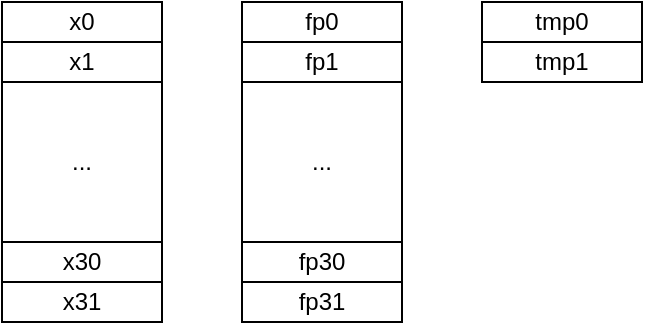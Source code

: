 <mxfile>
    <diagram id="dV50VVA7c9l3OvTeh0sB" name="第 1 页">
        <mxGraphModel dx="690" dy="459" grid="1" gridSize="10" guides="1" tooltips="1" connect="1" arrows="1" fold="1" page="1" pageScale="1" pageWidth="827" pageHeight="1169" math="0" shadow="0">
            <root>
                <mxCell id="0"/>
                <mxCell id="1" parent="0"/>
                <mxCell id="2" value="x0" style="rounded=0;whiteSpace=wrap;html=1;" vertex="1" parent="1">
                    <mxGeometry x="80" y="80" width="80" height="20" as="geometry"/>
                </mxCell>
                <mxCell id="3" value="x1" style="rounded=0;whiteSpace=wrap;html=1;" vertex="1" parent="1">
                    <mxGeometry x="80" y="100" width="80" height="20" as="geometry"/>
                </mxCell>
                <mxCell id="4" value="x30" style="rounded=0;whiteSpace=wrap;html=1;" vertex="1" parent="1">
                    <mxGeometry x="80" y="200" width="80" height="20" as="geometry"/>
                </mxCell>
                <mxCell id="5" value="x31" style="rounded=0;whiteSpace=wrap;html=1;" vertex="1" parent="1">
                    <mxGeometry x="80" y="220" width="80" height="20" as="geometry"/>
                </mxCell>
                <mxCell id="6" value="..." style="rounded=0;whiteSpace=wrap;html=1;" vertex="1" parent="1">
                    <mxGeometry x="80" y="120" width="80" height="80" as="geometry"/>
                </mxCell>
                <mxCell id="8" value="fp0" style="rounded=0;whiteSpace=wrap;html=1;" vertex="1" parent="1">
                    <mxGeometry x="200" y="80" width="80" height="20" as="geometry"/>
                </mxCell>
                <mxCell id="9" value="fp1" style="rounded=0;whiteSpace=wrap;html=1;" vertex="1" parent="1">
                    <mxGeometry x="200" y="100" width="80" height="20" as="geometry"/>
                </mxCell>
                <mxCell id="10" value="fp30" style="rounded=0;whiteSpace=wrap;html=1;" vertex="1" parent="1">
                    <mxGeometry x="200" y="200" width="80" height="20" as="geometry"/>
                </mxCell>
                <mxCell id="11" value="fp31" style="rounded=0;whiteSpace=wrap;html=1;" vertex="1" parent="1">
                    <mxGeometry x="200" y="220" width="80" height="20" as="geometry"/>
                </mxCell>
                <mxCell id="12" value="..." style="rounded=0;whiteSpace=wrap;html=1;" vertex="1" parent="1">
                    <mxGeometry x="200" y="120" width="80" height="80" as="geometry"/>
                </mxCell>
                <mxCell id="13" value="tmp0" style="rounded=0;whiteSpace=wrap;html=1;" vertex="1" parent="1">
                    <mxGeometry x="320" y="80" width="80" height="20" as="geometry"/>
                </mxCell>
                <mxCell id="14" value="tmp1" style="rounded=0;whiteSpace=wrap;html=1;" vertex="1" parent="1">
                    <mxGeometry x="320" y="100" width="80" height="20" as="geometry"/>
                </mxCell>
            </root>
        </mxGraphModel>
    </diagram>
</mxfile>